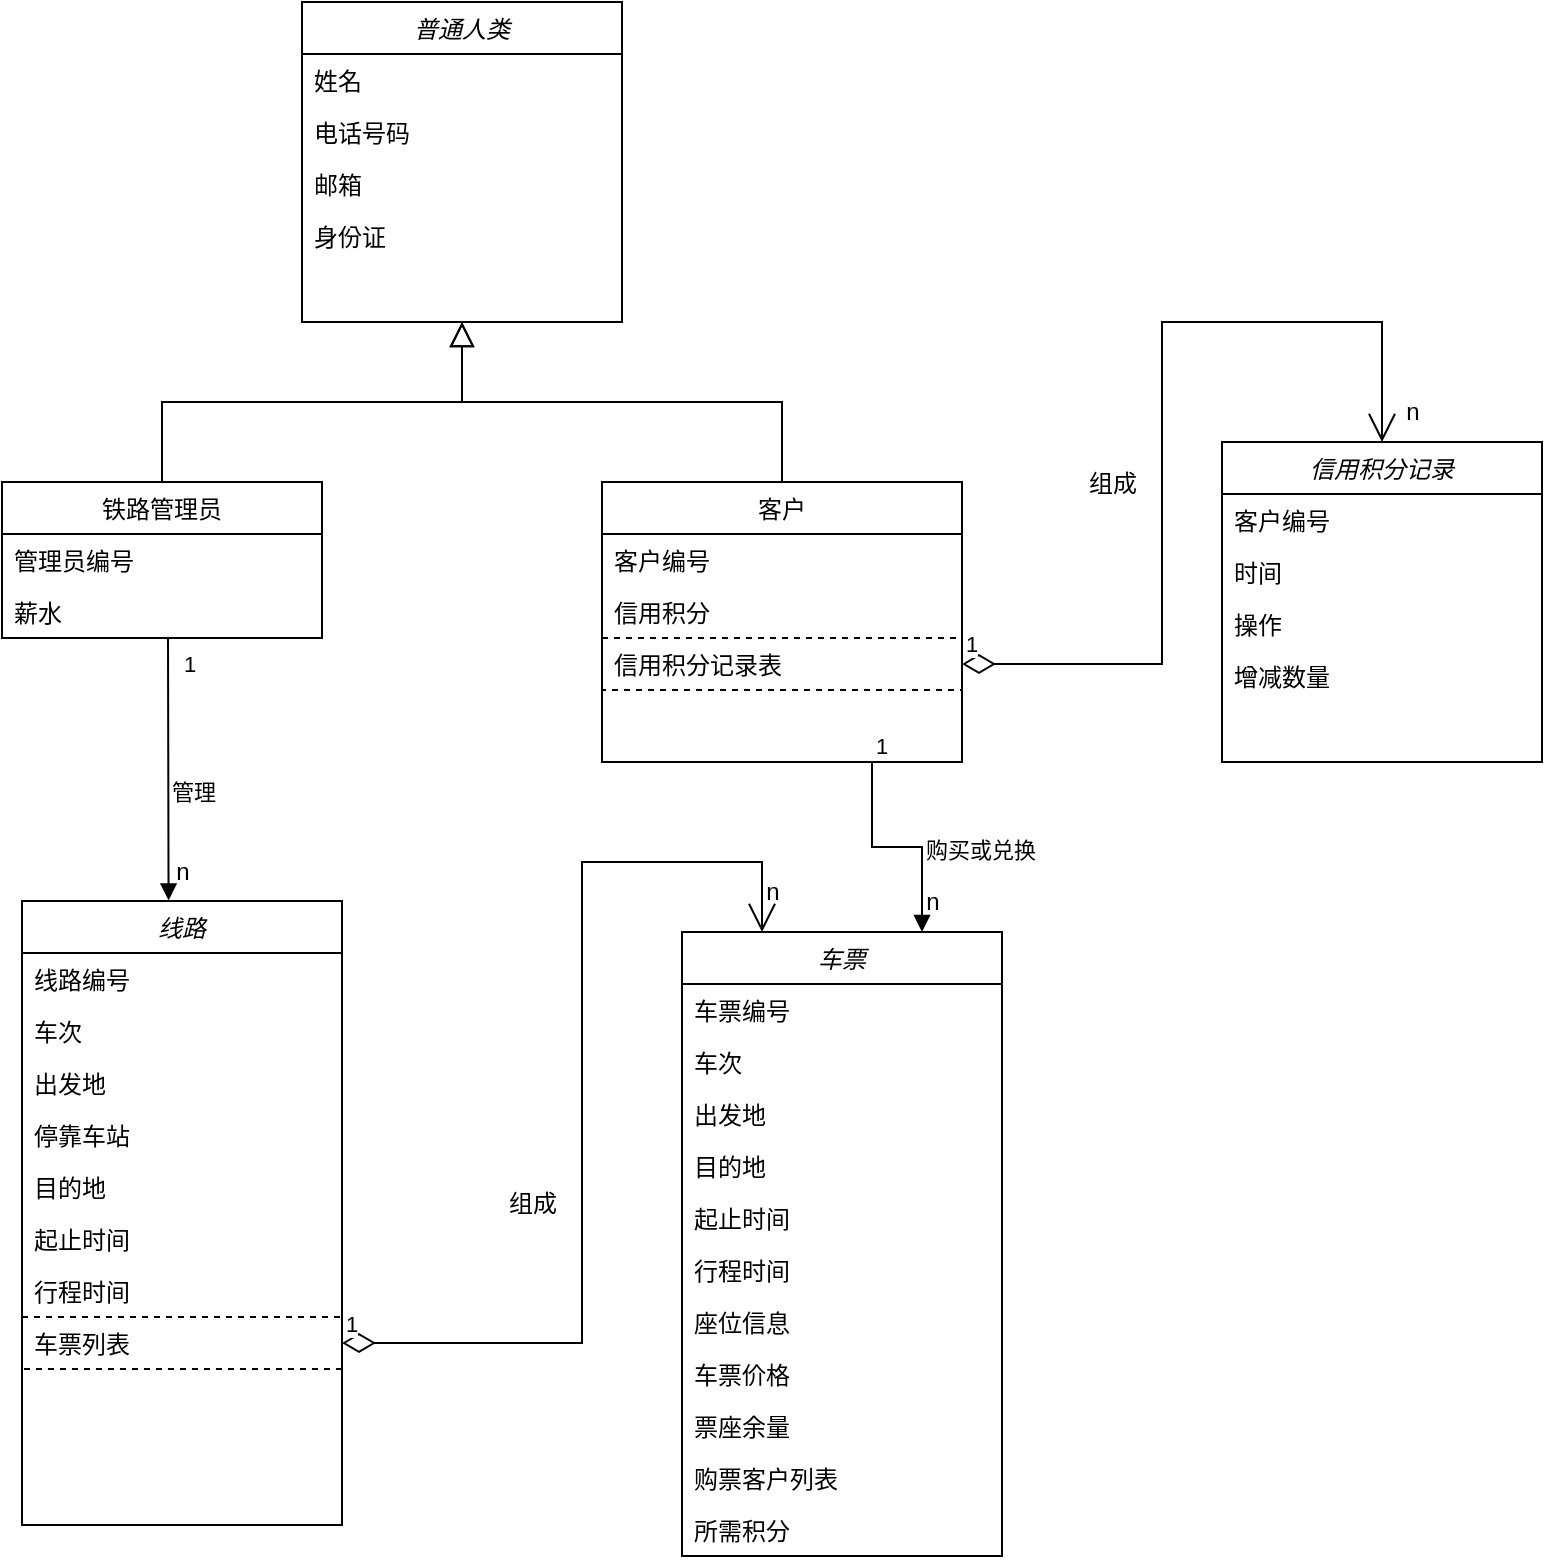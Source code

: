<mxfile version="21.1.7" type="github">
  <diagram id="C5RBs43oDa-KdzZeNtuy" name="Page-1">
    <mxGraphModel dx="382" dy="471" grid="1" gridSize="10" guides="1" tooltips="1" connect="1" arrows="1" fold="1" page="1" pageScale="1" pageWidth="827" pageHeight="1169" math="0" shadow="0">
      <root>
        <mxCell id="WIyWlLk6GJQsqaUBKTNV-0" />
        <mxCell id="WIyWlLk6GJQsqaUBKTNV-1" parent="WIyWlLk6GJQsqaUBKTNV-0" />
        <mxCell id="zkfFHV4jXpPFQw0GAbJ--0" value="普通人类" style="swimlane;fontStyle=2;align=center;verticalAlign=top;childLayout=stackLayout;horizontal=1;startSize=26;horizontalStack=0;resizeParent=1;resizeLast=0;collapsible=1;marginBottom=0;rounded=0;shadow=0;strokeWidth=1;" parent="WIyWlLk6GJQsqaUBKTNV-1" vertex="1">
          <mxGeometry x="220" y="120" width="160" height="160" as="geometry">
            <mxRectangle x="230" y="140" width="160" height="26" as="alternateBounds" />
          </mxGeometry>
        </mxCell>
        <mxCell id="zkfFHV4jXpPFQw0GAbJ--1" value="姓名 &#xa;" style="text;align=left;verticalAlign=top;spacingLeft=4;spacingRight=4;overflow=hidden;rotatable=0;points=[[0,0.5],[1,0.5]];portConstraint=eastwest;" parent="zkfFHV4jXpPFQw0GAbJ--0" vertex="1">
          <mxGeometry y="26" width="160" height="26" as="geometry" />
        </mxCell>
        <mxCell id="zkfFHV4jXpPFQw0GAbJ--2" value="电话号码" style="text;align=left;verticalAlign=top;spacingLeft=4;spacingRight=4;overflow=hidden;rotatable=0;points=[[0,0.5],[1,0.5]];portConstraint=eastwest;rounded=0;shadow=0;html=0;" parent="zkfFHV4jXpPFQw0GAbJ--0" vertex="1">
          <mxGeometry y="52" width="160" height="26" as="geometry" />
        </mxCell>
        <mxCell id="zkfFHV4jXpPFQw0GAbJ--3" value="邮箱" style="text;align=left;verticalAlign=top;spacingLeft=4;spacingRight=4;overflow=hidden;rotatable=0;points=[[0,0.5],[1,0.5]];portConstraint=eastwest;rounded=0;shadow=0;html=0;" parent="zkfFHV4jXpPFQw0GAbJ--0" vertex="1">
          <mxGeometry y="78" width="160" height="26" as="geometry" />
        </mxCell>
        <mxCell id="kDbYF7TDEz22mf2L6ft0-1" value="身份证" style="text;align=left;verticalAlign=top;spacingLeft=4;spacingRight=4;overflow=hidden;rotatable=0;points=[[0,0.5],[1,0.5]];portConstraint=eastwest;rounded=0;shadow=0;html=0;" vertex="1" parent="zkfFHV4jXpPFQw0GAbJ--0">
          <mxGeometry y="104" width="160" height="26" as="geometry" />
        </mxCell>
        <mxCell id="zkfFHV4jXpPFQw0GAbJ--6" value="客户" style="swimlane;fontStyle=0;align=center;verticalAlign=top;childLayout=stackLayout;horizontal=1;startSize=26;horizontalStack=0;resizeParent=1;resizeLast=0;collapsible=1;marginBottom=0;rounded=0;shadow=0;strokeWidth=1;" parent="WIyWlLk6GJQsqaUBKTNV-1" vertex="1">
          <mxGeometry x="370" y="360" width="180" height="140" as="geometry">
            <mxRectangle x="120" y="360" width="160" height="26" as="alternateBounds" />
          </mxGeometry>
        </mxCell>
        <mxCell id="kDbYF7TDEz22mf2L6ft0-32" value="客户编号" style="text;align=left;verticalAlign=top;spacingLeft=4;spacingRight=4;overflow=hidden;rotatable=0;points=[[0,0.5],[1,0.5]];portConstraint=eastwest;" vertex="1" parent="zkfFHV4jXpPFQw0GAbJ--6">
          <mxGeometry y="26" width="180" height="26" as="geometry" />
        </mxCell>
        <mxCell id="zkfFHV4jXpPFQw0GAbJ--7" value="信用积分" style="text;align=left;verticalAlign=top;spacingLeft=4;spacingRight=4;overflow=hidden;rotatable=0;points=[[0,0.5],[1,0.5]];portConstraint=eastwest;" parent="zkfFHV4jXpPFQw0GAbJ--6" vertex="1">
          <mxGeometry y="52" width="180" height="26" as="geometry" />
        </mxCell>
        <mxCell id="kDbYF7TDEz22mf2L6ft0-30" value="信用积分记录表" style="text;align=left;verticalAlign=top;spacingLeft=4;spacingRight=4;overflow=hidden;rotatable=0;points=[[0,0.5],[1,0.5]];portConstraint=eastwest;strokeColor=default;dashed=1;" vertex="1" parent="zkfFHV4jXpPFQw0GAbJ--6">
          <mxGeometry y="78" width="180" height="26" as="geometry" />
        </mxCell>
        <mxCell id="zkfFHV4jXpPFQw0GAbJ--12" value="" style="endArrow=block;endSize=10;endFill=0;shadow=0;strokeWidth=1;rounded=0;edgeStyle=elbowEdgeStyle;elbow=vertical;" parent="WIyWlLk6GJQsqaUBKTNV-1" source="zkfFHV4jXpPFQw0GAbJ--6" target="zkfFHV4jXpPFQw0GAbJ--0" edge="1">
          <mxGeometry width="160" relative="1" as="geometry">
            <mxPoint x="200" y="203" as="sourcePoint" />
            <mxPoint x="200" y="203" as="targetPoint" />
          </mxGeometry>
        </mxCell>
        <mxCell id="zkfFHV4jXpPFQw0GAbJ--13" value="铁路管理员" style="swimlane;fontStyle=0;align=center;verticalAlign=top;childLayout=stackLayout;horizontal=1;startSize=26;horizontalStack=0;resizeParent=1;resizeLast=0;collapsible=1;marginBottom=0;rounded=0;shadow=0;strokeWidth=1;" parent="WIyWlLk6GJQsqaUBKTNV-1" vertex="1">
          <mxGeometry x="70" y="360" width="160" height="78" as="geometry">
            <mxRectangle x="340" y="380" width="170" height="26" as="alternateBounds" />
          </mxGeometry>
        </mxCell>
        <mxCell id="kDbYF7TDEz22mf2L6ft0-46" value="管理员编号" style="text;align=left;verticalAlign=top;spacingLeft=4;spacingRight=4;overflow=hidden;rotatable=0;points=[[0,0.5],[1,0.5]];portConstraint=eastwest;" vertex="1" parent="zkfFHV4jXpPFQw0GAbJ--13">
          <mxGeometry y="26" width="160" height="26" as="geometry" />
        </mxCell>
        <mxCell id="zkfFHV4jXpPFQw0GAbJ--14" value="薪水" style="text;align=left;verticalAlign=top;spacingLeft=4;spacingRight=4;overflow=hidden;rotatable=0;points=[[0,0.5],[1,0.5]];portConstraint=eastwest;" parent="zkfFHV4jXpPFQw0GAbJ--13" vertex="1">
          <mxGeometry y="52" width="160" height="26" as="geometry" />
        </mxCell>
        <mxCell id="zkfFHV4jXpPFQw0GAbJ--16" value="" style="endArrow=block;endSize=10;endFill=0;shadow=0;strokeWidth=1;rounded=0;edgeStyle=elbowEdgeStyle;elbow=vertical;" parent="WIyWlLk6GJQsqaUBKTNV-1" source="zkfFHV4jXpPFQw0GAbJ--13" target="zkfFHV4jXpPFQw0GAbJ--0" edge="1">
          <mxGeometry width="160" relative="1" as="geometry">
            <mxPoint x="210" y="373" as="sourcePoint" />
            <mxPoint x="310" y="271" as="targetPoint" />
          </mxGeometry>
        </mxCell>
        <mxCell id="kDbYF7TDEz22mf2L6ft0-12" value="车票" style="swimlane;fontStyle=2;align=center;verticalAlign=top;childLayout=stackLayout;horizontal=1;startSize=26;horizontalStack=0;resizeParent=1;resizeLast=0;collapsible=1;marginBottom=0;rounded=0;shadow=0;strokeWidth=1;" vertex="1" parent="WIyWlLk6GJQsqaUBKTNV-1">
          <mxGeometry x="410" y="585" width="160" height="312" as="geometry">
            <mxRectangle x="230" y="140" width="160" height="26" as="alternateBounds" />
          </mxGeometry>
        </mxCell>
        <mxCell id="kDbYF7TDEz22mf2L6ft0-13" value="车票编号" style="text;align=left;verticalAlign=top;spacingLeft=4;spacingRight=4;overflow=hidden;rotatable=0;points=[[0,0.5],[1,0.5]];portConstraint=eastwest;" vertex="1" parent="kDbYF7TDEz22mf2L6ft0-12">
          <mxGeometry y="26" width="160" height="26" as="geometry" />
        </mxCell>
        <mxCell id="kDbYF7TDEz22mf2L6ft0-57" value="车次" style="text;align=left;verticalAlign=top;spacingLeft=4;spacingRight=4;overflow=hidden;rotatable=0;points=[[0,0.5],[1,0.5]];portConstraint=eastwest;" vertex="1" parent="kDbYF7TDEz22mf2L6ft0-12">
          <mxGeometry y="52" width="160" height="26" as="geometry" />
        </mxCell>
        <mxCell id="kDbYF7TDEz22mf2L6ft0-14" value="出发地" style="text;align=left;verticalAlign=top;spacingLeft=4;spacingRight=4;overflow=hidden;rotatable=0;points=[[0,0.5],[1,0.5]];portConstraint=eastwest;rounded=0;shadow=0;html=0;" vertex="1" parent="kDbYF7TDEz22mf2L6ft0-12">
          <mxGeometry y="78" width="160" height="26" as="geometry" />
        </mxCell>
        <mxCell id="kDbYF7TDEz22mf2L6ft0-15" value="目的地" style="text;align=left;verticalAlign=top;spacingLeft=4;spacingRight=4;overflow=hidden;rotatable=0;points=[[0,0.5],[1,0.5]];portConstraint=eastwest;rounded=0;shadow=0;html=0;" vertex="1" parent="kDbYF7TDEz22mf2L6ft0-12">
          <mxGeometry y="104" width="160" height="26" as="geometry" />
        </mxCell>
        <mxCell id="kDbYF7TDEz22mf2L6ft0-16" value="起止时间" style="text;align=left;verticalAlign=top;spacingLeft=4;spacingRight=4;overflow=hidden;rotatable=0;points=[[0,0.5],[1,0.5]];portConstraint=eastwest;rounded=0;shadow=0;html=0;" vertex="1" parent="kDbYF7TDEz22mf2L6ft0-12">
          <mxGeometry y="130" width="160" height="26" as="geometry" />
        </mxCell>
        <mxCell id="kDbYF7TDEz22mf2L6ft0-42" value="行程时间" style="text;align=left;verticalAlign=top;spacingLeft=4;spacingRight=4;overflow=hidden;rotatable=0;points=[[0,0.5],[1,0.5]];portConstraint=eastwest;rounded=0;shadow=0;html=0;" vertex="1" parent="kDbYF7TDEz22mf2L6ft0-12">
          <mxGeometry y="156" width="160" height="26" as="geometry" />
        </mxCell>
        <mxCell id="kDbYF7TDEz22mf2L6ft0-44" value="座位信息" style="text;align=left;verticalAlign=top;spacingLeft=4;spacingRight=4;overflow=hidden;rotatable=0;points=[[0,0.5],[1,0.5]];portConstraint=eastwest;rounded=0;shadow=0;html=0;" vertex="1" parent="kDbYF7TDEz22mf2L6ft0-12">
          <mxGeometry y="182" width="160" height="26" as="geometry" />
        </mxCell>
        <mxCell id="kDbYF7TDEz22mf2L6ft0-45" value="车票价格" style="text;align=left;verticalAlign=top;spacingLeft=4;spacingRight=4;overflow=hidden;rotatable=0;points=[[0,0.5],[1,0.5]];portConstraint=eastwest;rounded=0;shadow=0;html=0;" vertex="1" parent="kDbYF7TDEz22mf2L6ft0-12">
          <mxGeometry y="208" width="160" height="26" as="geometry" />
        </mxCell>
        <mxCell id="kDbYF7TDEz22mf2L6ft0-43" value="票座余量" style="text;align=left;verticalAlign=top;spacingLeft=4;spacingRight=4;overflow=hidden;rotatable=0;points=[[0,0.5],[1,0.5]];portConstraint=eastwest;rounded=0;shadow=0;html=0;" vertex="1" parent="kDbYF7TDEz22mf2L6ft0-12">
          <mxGeometry y="234" width="160" height="26" as="geometry" />
        </mxCell>
        <mxCell id="kDbYF7TDEz22mf2L6ft0-63" value="购票客户列表" style="text;align=left;verticalAlign=top;spacingLeft=4;spacingRight=4;overflow=hidden;rotatable=0;points=[[0,0.5],[1,0.5]];portConstraint=eastwest;rounded=0;shadow=0;html=0;" vertex="1" parent="kDbYF7TDEz22mf2L6ft0-12">
          <mxGeometry y="260" width="160" height="26" as="geometry" />
        </mxCell>
        <mxCell id="kDbYF7TDEz22mf2L6ft0-41" value="所需积分" style="text;align=left;verticalAlign=top;spacingLeft=4;spacingRight=4;overflow=hidden;rotatable=0;points=[[0,0.5],[1,0.5]];portConstraint=eastwest;rounded=0;shadow=0;html=0;" vertex="1" parent="kDbYF7TDEz22mf2L6ft0-12">
          <mxGeometry y="286" width="160" height="26" as="geometry" />
        </mxCell>
        <mxCell id="kDbYF7TDEz22mf2L6ft0-22" value="信用积分记录" style="swimlane;fontStyle=2;align=center;verticalAlign=top;childLayout=stackLayout;horizontal=1;startSize=26;horizontalStack=0;resizeParent=1;resizeLast=0;collapsible=1;marginBottom=0;rounded=0;shadow=0;strokeWidth=1;" vertex="1" parent="WIyWlLk6GJQsqaUBKTNV-1">
          <mxGeometry x="680" y="340" width="160" height="160" as="geometry">
            <mxRectangle x="230" y="140" width="160" height="26" as="alternateBounds" />
          </mxGeometry>
        </mxCell>
        <mxCell id="kDbYF7TDEz22mf2L6ft0-31" value="客户编号" style="text;align=left;verticalAlign=top;spacingLeft=4;spacingRight=4;overflow=hidden;rotatable=0;points=[[0,0.5],[1,0.5]];portConstraint=eastwest;" vertex="1" parent="kDbYF7TDEz22mf2L6ft0-22">
          <mxGeometry y="26" width="160" height="26" as="geometry" />
        </mxCell>
        <mxCell id="kDbYF7TDEz22mf2L6ft0-28" value="时间" style="text;align=left;verticalAlign=top;spacingLeft=4;spacingRight=4;overflow=hidden;rotatable=0;points=[[0,0.5],[1,0.5]];portConstraint=eastwest;" vertex="1" parent="kDbYF7TDEz22mf2L6ft0-22">
          <mxGeometry y="52" width="160" height="26" as="geometry" />
        </mxCell>
        <mxCell id="kDbYF7TDEz22mf2L6ft0-29" value="操作" style="text;align=left;verticalAlign=top;spacingLeft=4;spacingRight=4;overflow=hidden;rotatable=0;points=[[0,0.5],[1,0.5]];portConstraint=eastwest;" vertex="1" parent="kDbYF7TDEz22mf2L6ft0-22">
          <mxGeometry y="78" width="160" height="26" as="geometry" />
        </mxCell>
        <mxCell id="kDbYF7TDEz22mf2L6ft0-33" value="增减数量" style="text;align=left;verticalAlign=top;spacingLeft=4;spacingRight=4;overflow=hidden;rotatable=0;points=[[0,0.5],[1,0.5]];portConstraint=eastwest;" vertex="1" parent="kDbYF7TDEz22mf2L6ft0-22">
          <mxGeometry y="104" width="160" height="26" as="geometry" />
        </mxCell>
        <mxCell id="kDbYF7TDEz22mf2L6ft0-39" value="" style="group" vertex="1" connectable="0" parent="WIyWlLk6GJQsqaUBKTNV-1">
          <mxGeometry x="650" y="270" width="140" height="181" as="geometry" />
        </mxCell>
        <mxCell id="kDbYF7TDEz22mf2L6ft0-38" value="n" style="text;html=1;align=center;verticalAlign=middle;resizable=0;points=[];autosize=1;strokeColor=none;fillColor=none;" vertex="1" parent="kDbYF7TDEz22mf2L6ft0-39">
          <mxGeometry x="110" y="40" width="30" height="30" as="geometry" />
        </mxCell>
        <mxCell id="kDbYF7TDEz22mf2L6ft0-47" value="线路" style="swimlane;fontStyle=2;align=center;verticalAlign=top;childLayout=stackLayout;horizontal=1;startSize=26;horizontalStack=0;resizeParent=1;resizeLast=0;collapsible=1;marginBottom=0;rounded=0;shadow=0;strokeWidth=1;" vertex="1" parent="WIyWlLk6GJQsqaUBKTNV-1">
          <mxGeometry x="80" y="569.5" width="160" height="312" as="geometry">
            <mxRectangle x="230" y="140" width="160" height="26" as="alternateBounds" />
          </mxGeometry>
        </mxCell>
        <mxCell id="kDbYF7TDEz22mf2L6ft0-48" value="线路编号" style="text;align=left;verticalAlign=top;spacingLeft=4;spacingRight=4;overflow=hidden;rotatable=0;points=[[0,0.5],[1,0.5]];portConstraint=eastwest;" vertex="1" parent="kDbYF7TDEz22mf2L6ft0-47">
          <mxGeometry y="26" width="160" height="26" as="geometry" />
        </mxCell>
        <mxCell id="kDbYF7TDEz22mf2L6ft0-58" value="车次" style="text;align=left;verticalAlign=top;spacingLeft=4;spacingRight=4;overflow=hidden;rotatable=0;points=[[0,0.5],[1,0.5]];portConstraint=eastwest;" vertex="1" parent="kDbYF7TDEz22mf2L6ft0-47">
          <mxGeometry y="52" width="160" height="26" as="geometry" />
        </mxCell>
        <mxCell id="kDbYF7TDEz22mf2L6ft0-49" value="出发地" style="text;align=left;verticalAlign=top;spacingLeft=4;spacingRight=4;overflow=hidden;rotatable=0;points=[[0,0.5],[1,0.5]];portConstraint=eastwest;rounded=0;shadow=0;html=0;" vertex="1" parent="kDbYF7TDEz22mf2L6ft0-47">
          <mxGeometry y="78" width="160" height="26" as="geometry" />
        </mxCell>
        <mxCell id="kDbYF7TDEz22mf2L6ft0-59" value="停靠车站" style="text;align=left;verticalAlign=top;spacingLeft=4;spacingRight=4;overflow=hidden;rotatable=0;points=[[0,0.5],[1,0.5]];portConstraint=eastwest;rounded=0;shadow=0;html=0;" vertex="1" parent="kDbYF7TDEz22mf2L6ft0-47">
          <mxGeometry y="104" width="160" height="26" as="geometry" />
        </mxCell>
        <mxCell id="kDbYF7TDEz22mf2L6ft0-50" value="目的地" style="text;align=left;verticalAlign=top;spacingLeft=4;spacingRight=4;overflow=hidden;rotatable=0;points=[[0,0.5],[1,0.5]];portConstraint=eastwest;rounded=0;shadow=0;html=0;" vertex="1" parent="kDbYF7TDEz22mf2L6ft0-47">
          <mxGeometry y="130" width="160" height="26" as="geometry" />
        </mxCell>
        <mxCell id="kDbYF7TDEz22mf2L6ft0-51" value="起止时间" style="text;align=left;verticalAlign=top;spacingLeft=4;spacingRight=4;overflow=hidden;rotatable=0;points=[[0,0.5],[1,0.5]];portConstraint=eastwest;rounded=0;shadow=0;html=0;" vertex="1" parent="kDbYF7TDEz22mf2L6ft0-47">
          <mxGeometry y="156" width="160" height="26" as="geometry" />
        </mxCell>
        <mxCell id="kDbYF7TDEz22mf2L6ft0-53" value="行程时间" style="text;align=left;verticalAlign=top;spacingLeft=4;spacingRight=4;overflow=hidden;rotatable=0;points=[[0,0.5],[1,0.5]];portConstraint=eastwest;rounded=0;shadow=0;html=0;" vertex="1" parent="kDbYF7TDEz22mf2L6ft0-47">
          <mxGeometry y="182" width="160" height="26" as="geometry" />
        </mxCell>
        <mxCell id="kDbYF7TDEz22mf2L6ft0-52" value="车票列表" style="text;align=left;verticalAlign=top;spacingLeft=4;spacingRight=4;overflow=hidden;rotatable=0;points=[[0,0.5],[1,0.5]];portConstraint=eastwest;rounded=0;shadow=0;html=0;fillColor=none;strokeColor=default;dashed=1;" vertex="1" parent="kDbYF7TDEz22mf2L6ft0-47">
          <mxGeometry y="208" width="160" height="26" as="geometry" />
        </mxCell>
        <mxCell id="kDbYF7TDEz22mf2L6ft0-62" value="" style="group" vertex="1" connectable="0" parent="WIyWlLk6GJQsqaUBKTNV-1">
          <mxGeometry x="600" y="280" width="160" height="171" as="geometry" />
        </mxCell>
        <mxCell id="kDbYF7TDEz22mf2L6ft0-35" value="1" style="endArrow=open;html=1;endSize=12;startArrow=diamondThin;startSize=14;startFill=0;edgeStyle=orthogonalEdgeStyle;align=left;verticalAlign=bottom;rounded=0;entryX=0.5;entryY=0;entryDx=0;entryDy=0;exitX=1;exitY=0.5;exitDx=0;exitDy=0;" edge="1" parent="kDbYF7TDEz22mf2L6ft0-62" source="kDbYF7TDEz22mf2L6ft0-30" target="kDbYF7TDEz22mf2L6ft0-22">
          <mxGeometry x="-1" y="1" relative="1" as="geometry">
            <mxPoint x="-60" y="171" as="sourcePoint" />
            <mxPoint x="80" as="targetPoint" />
            <Array as="points">
              <mxPoint x="50" y="171" />
              <mxPoint x="50" />
              <mxPoint x="160" />
            </Array>
            <mxPoint as="offset" />
          </mxGeometry>
        </mxCell>
        <mxCell id="kDbYF7TDEz22mf2L6ft0-61" value="组成" style="text;html=1;align=center;verticalAlign=middle;resizable=0;points=[];autosize=1;strokeColor=none;fillColor=none;" vertex="1" parent="kDbYF7TDEz22mf2L6ft0-62">
          <mxGeometry y="66.133" width="50" height="30" as="geometry" />
        </mxCell>
        <mxCell id="kDbYF7TDEz22mf2L6ft0-64" value="" style="group" vertex="1" connectable="0" parent="WIyWlLk6GJQsqaUBKTNV-1">
          <mxGeometry x="310" y="640" width="160" height="171" as="geometry" />
        </mxCell>
        <mxCell id="kDbYF7TDEz22mf2L6ft0-66" value="组成" style="text;html=1;align=center;verticalAlign=middle;resizable=0;points=[];autosize=1;strokeColor=none;fillColor=none;" vertex="1" parent="kDbYF7TDEz22mf2L6ft0-64">
          <mxGeometry y="66.133" width="50" height="30" as="geometry" />
        </mxCell>
        <mxCell id="kDbYF7TDEz22mf2L6ft0-70" value="" style="group" vertex="1" connectable="0" parent="WIyWlLk6GJQsqaUBKTNV-1">
          <mxGeometry x="360" y="550" width="110" height="261" as="geometry" />
        </mxCell>
        <mxCell id="kDbYF7TDEz22mf2L6ft0-65" value="1" style="endArrow=open;html=1;endSize=12;startArrow=diamondThin;startSize=14;startFill=0;edgeStyle=orthogonalEdgeStyle;align=left;verticalAlign=bottom;rounded=0;entryX=0.25;entryY=0;entryDx=0;entryDy=0;exitX=1;exitY=0.5;exitDx=0;exitDy=0;" edge="1" parent="kDbYF7TDEz22mf2L6ft0-70" source="kDbYF7TDEz22mf2L6ft0-52" target="kDbYF7TDEz22mf2L6ft0-12">
          <mxGeometry x="-1" y="1" relative="1" as="geometry">
            <mxPoint x="-110" y="261" as="sourcePoint" />
            <mxPoint x="30" y="90" as="targetPoint" />
            <Array as="points">
              <mxPoint y="241" />
              <mxPoint />
              <mxPoint x="90" />
            </Array>
            <mxPoint as="offset" />
          </mxGeometry>
        </mxCell>
        <mxCell id="kDbYF7TDEz22mf2L6ft0-67" value="n" style="text;html=1;align=center;verticalAlign=middle;resizable=0;points=[];autosize=1;strokeColor=none;fillColor=none;" vertex="1" parent="kDbYF7TDEz22mf2L6ft0-70">
          <mxGeometry x="80" width="30" height="30" as="geometry" />
        </mxCell>
        <mxCell id="kDbYF7TDEz22mf2L6ft0-71" value="管理" style="endArrow=block;endFill=1;html=1;edgeStyle=orthogonalEdgeStyle;align=left;verticalAlign=top;rounded=0;entryX=0.458;entryY=-0.001;entryDx=0;entryDy=0;entryPerimeter=0;" edge="1" parent="WIyWlLk6GJQsqaUBKTNV-1" target="kDbYF7TDEz22mf2L6ft0-47">
          <mxGeometry relative="1" as="geometry">
            <mxPoint x="153" y="440" as="sourcePoint" />
            <mxPoint x="370" y="560" as="targetPoint" />
            <Array as="points">
              <mxPoint x="153" y="438" />
              <mxPoint x="153" y="569" />
            </Array>
          </mxGeometry>
        </mxCell>
        <mxCell id="kDbYF7TDEz22mf2L6ft0-72" value="1" style="edgeLabel;resizable=0;html=1;align=left;verticalAlign=bottom;" connectable="0" vertex="1" parent="kDbYF7TDEz22mf2L6ft0-71">
          <mxGeometry x="-1" relative="1" as="geometry">
            <mxPoint x="6" y="19" as="offset" />
          </mxGeometry>
        </mxCell>
        <mxCell id="kDbYF7TDEz22mf2L6ft0-74" value="n" style="text;html=1;align=center;verticalAlign=middle;resizable=0;points=[];autosize=1;strokeColor=none;fillColor=none;" vertex="1" parent="WIyWlLk6GJQsqaUBKTNV-1">
          <mxGeometry x="145" y="539.5" width="30" height="30" as="geometry" />
        </mxCell>
        <mxCell id="kDbYF7TDEz22mf2L6ft0-76" value="" style="group" vertex="1" connectable="0" parent="WIyWlLk6GJQsqaUBKTNV-1">
          <mxGeometry x="520" y="555" width="30" height="30" as="geometry" />
        </mxCell>
        <mxCell id="kDbYF7TDEz22mf2L6ft0-68" value="购买或兑换" style="endArrow=block;endFill=1;html=1;edgeStyle=orthogonalEdgeStyle;align=left;verticalAlign=top;rounded=0;exitX=0.75;exitY=1;exitDx=0;exitDy=0;entryX=0.75;entryY=0;entryDx=0;entryDy=0;" edge="1" parent="kDbYF7TDEz22mf2L6ft0-76" source="zkfFHV4jXpPFQw0GAbJ--6" target="kDbYF7TDEz22mf2L6ft0-12">
          <mxGeometry x="0.227" y="13" relative="1" as="geometry">
            <mxPoint y="-25" as="sourcePoint" />
            <mxPoint x="160" y="-25" as="targetPoint" />
            <mxPoint x="-13" y="-12" as="offset" />
          </mxGeometry>
        </mxCell>
        <mxCell id="kDbYF7TDEz22mf2L6ft0-69" value="1" style="edgeLabel;resizable=0;html=1;align=left;verticalAlign=bottom;" connectable="0" vertex="1" parent="kDbYF7TDEz22mf2L6ft0-68">
          <mxGeometry x="-1" relative="1" as="geometry" />
        </mxCell>
        <mxCell id="kDbYF7TDEz22mf2L6ft0-75" value="n" style="text;html=1;align=center;verticalAlign=middle;resizable=1;points=[];autosize=1;strokeColor=none;fillColor=none;movable=1;rotatable=1;deletable=1;editable=1;locked=0;connectable=1;" vertex="1" parent="kDbYF7TDEz22mf2L6ft0-76">
          <mxGeometry width="30" height="30" as="geometry" />
        </mxCell>
      </root>
    </mxGraphModel>
  </diagram>
</mxfile>
